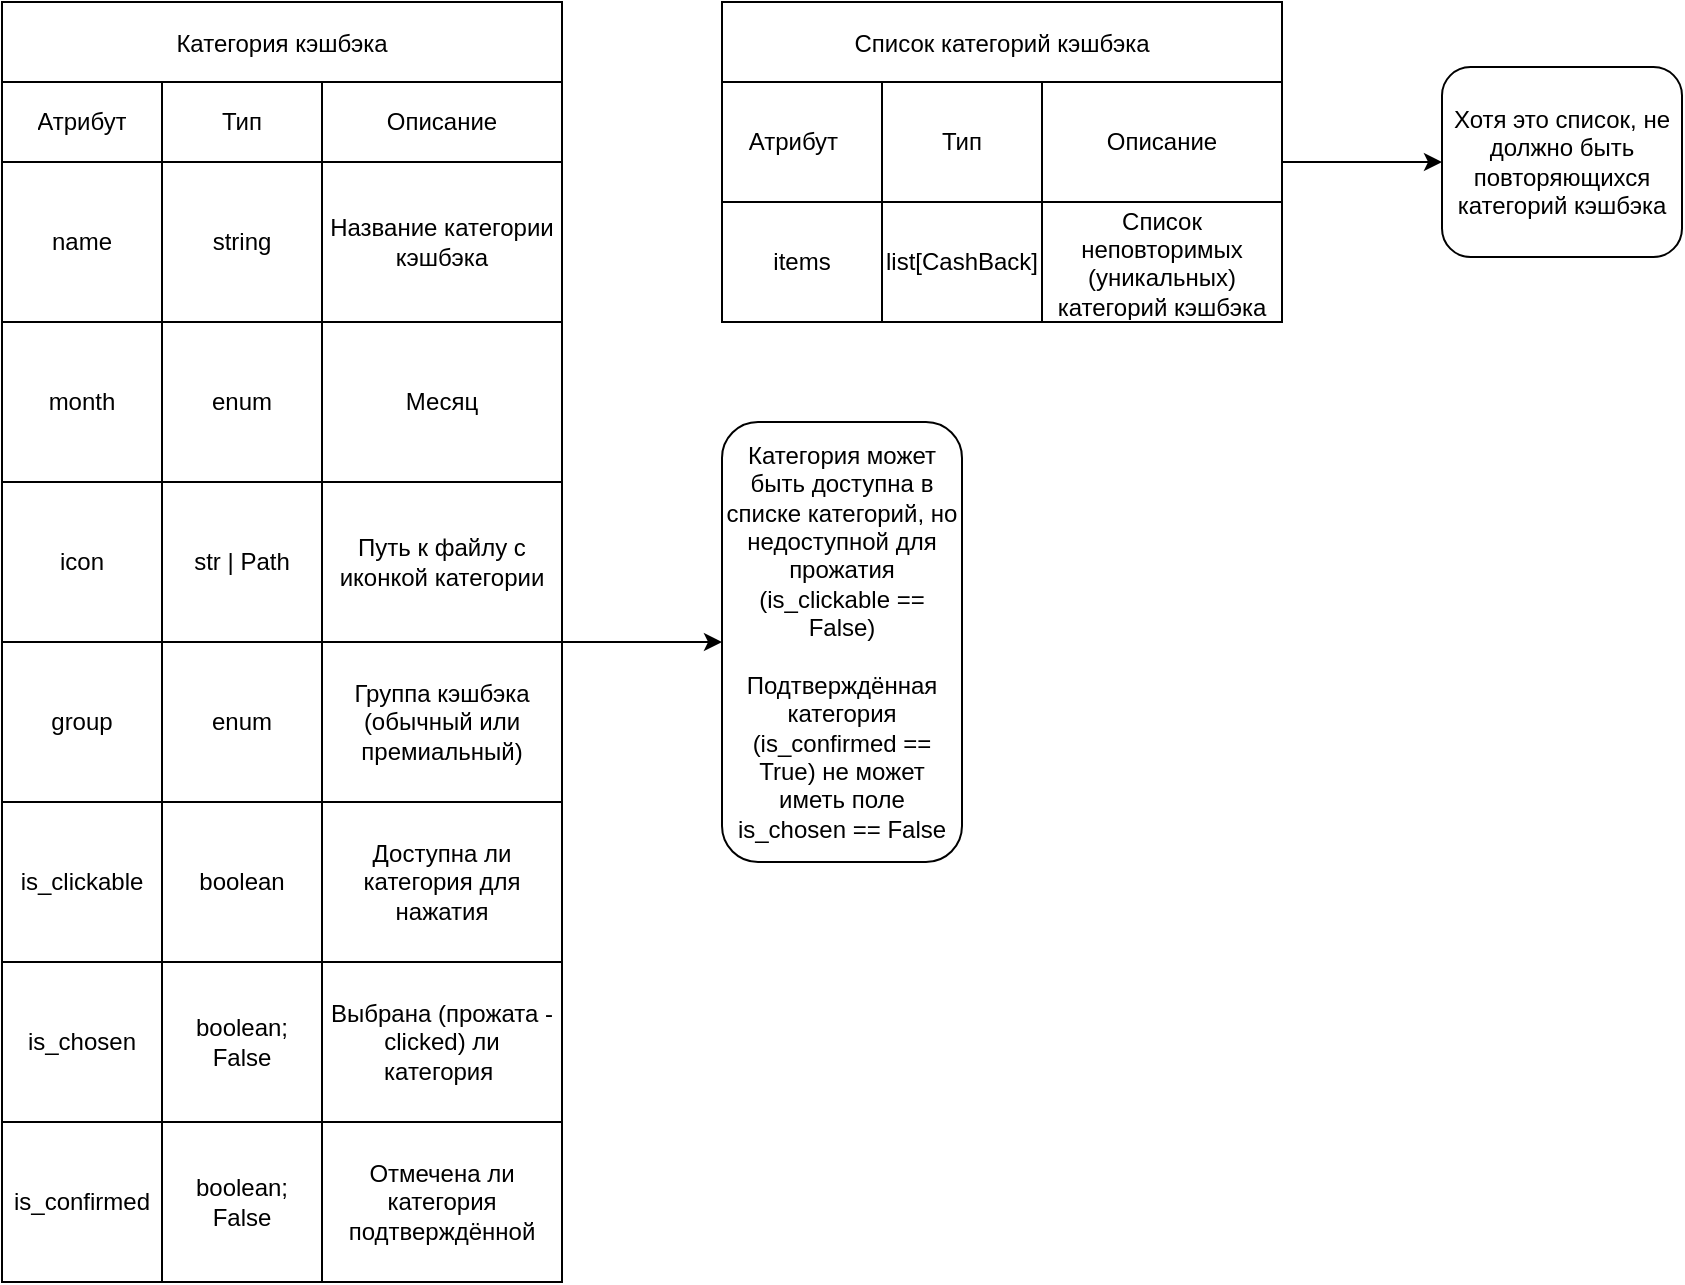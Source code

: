 <mxfile version="24.7.17">
  <diagram name="Page-1" id="cx02CMatr94ILN04bPKe">
    <mxGraphModel dx="1368" dy="835" grid="1" gridSize="10" guides="1" tooltips="1" connect="1" arrows="1" fold="1" page="1" pageScale="1" pageWidth="1100" pageHeight="850" math="0" shadow="0">
      <root>
        <mxCell id="0" />
        <mxCell id="1" parent="0" />
        <mxCell id="ibllBAHYzR9Kgjg2L-2O-74" value="" style="edgeStyle=orthogonalEdgeStyle;rounded=0;orthogonalLoop=1;jettySize=auto;html=1;" edge="1" parent="1" source="ibllBAHYzR9Kgjg2L-2O-44" target="ibllBAHYzR9Kgjg2L-2O-73">
          <mxGeometry relative="1" as="geometry" />
        </mxCell>
        <mxCell id="ibllBAHYzR9Kgjg2L-2O-44" value="Категория кэшбэка" style="shape=table;startSize=40;container=1;collapsible=0;childLayout=tableLayout;" vertex="1" parent="1">
          <mxGeometry x="40" y="40" width="280" height="640" as="geometry" />
        </mxCell>
        <mxCell id="ibllBAHYzR9Kgjg2L-2O-45" value="" style="shape=tableRow;horizontal=0;startSize=0;swimlaneHead=0;swimlaneBody=0;strokeColor=inherit;top=0;left=0;bottom=0;right=0;collapsible=0;dropTarget=0;fillColor=none;points=[[0,0.5],[1,0.5]];portConstraint=eastwest;" vertex="1" parent="ibllBAHYzR9Kgjg2L-2O-44">
          <mxGeometry y="40" width="280" height="40" as="geometry" />
        </mxCell>
        <mxCell id="ibllBAHYzR9Kgjg2L-2O-46" value="Атрибут" style="shape=partialRectangle;html=1;whiteSpace=wrap;connectable=0;strokeColor=inherit;overflow=hidden;fillColor=none;top=0;left=0;bottom=0;right=0;pointerEvents=1;" vertex="1" parent="ibllBAHYzR9Kgjg2L-2O-45">
          <mxGeometry width="80" height="40" as="geometry">
            <mxRectangle width="80" height="40" as="alternateBounds" />
          </mxGeometry>
        </mxCell>
        <mxCell id="ibllBAHYzR9Kgjg2L-2O-47" value="Тип" style="shape=partialRectangle;html=1;whiteSpace=wrap;connectable=0;strokeColor=inherit;overflow=hidden;fillColor=none;top=0;left=0;bottom=0;right=0;pointerEvents=1;" vertex="1" parent="ibllBAHYzR9Kgjg2L-2O-45">
          <mxGeometry x="80" width="80" height="40" as="geometry">
            <mxRectangle width="80" height="40" as="alternateBounds" />
          </mxGeometry>
        </mxCell>
        <mxCell id="ibllBAHYzR9Kgjg2L-2O-48" value="Описание" style="shape=partialRectangle;html=1;whiteSpace=wrap;connectable=0;strokeColor=inherit;overflow=hidden;fillColor=none;top=0;left=0;bottom=0;right=0;pointerEvents=1;" vertex="1" parent="ibllBAHYzR9Kgjg2L-2O-45">
          <mxGeometry x="160" width="120" height="40" as="geometry">
            <mxRectangle width="120" height="40" as="alternateBounds" />
          </mxGeometry>
        </mxCell>
        <mxCell id="ibllBAHYzR9Kgjg2L-2O-50" value="" style="shape=tableRow;horizontal=0;startSize=0;swimlaneHead=0;swimlaneBody=0;strokeColor=inherit;top=0;left=0;bottom=0;right=0;collapsible=0;dropTarget=0;fillColor=none;points=[[0,0.5],[1,0.5]];portConstraint=eastwest;" vertex="1" parent="ibllBAHYzR9Kgjg2L-2O-44">
          <mxGeometry y="80" width="280" height="80" as="geometry" />
        </mxCell>
        <mxCell id="ibllBAHYzR9Kgjg2L-2O-51" value="name" style="shape=partialRectangle;html=1;whiteSpace=wrap;connectable=0;strokeColor=inherit;overflow=hidden;fillColor=none;top=0;left=0;bottom=0;right=0;pointerEvents=1;" vertex="1" parent="ibllBAHYzR9Kgjg2L-2O-50">
          <mxGeometry width="80" height="80" as="geometry">
            <mxRectangle width="80" height="80" as="alternateBounds" />
          </mxGeometry>
        </mxCell>
        <mxCell id="ibllBAHYzR9Kgjg2L-2O-52" value="string" style="shape=partialRectangle;html=1;whiteSpace=wrap;connectable=0;strokeColor=inherit;overflow=hidden;fillColor=none;top=0;left=0;bottom=0;right=0;pointerEvents=1;" vertex="1" parent="ibllBAHYzR9Kgjg2L-2O-50">
          <mxGeometry x="80" width="80" height="80" as="geometry">
            <mxRectangle width="80" height="80" as="alternateBounds" />
          </mxGeometry>
        </mxCell>
        <mxCell id="ibllBAHYzR9Kgjg2L-2O-53" value="Название категории кэшбэка" style="shape=partialRectangle;html=1;whiteSpace=wrap;connectable=0;strokeColor=inherit;overflow=hidden;fillColor=none;top=0;left=0;bottom=0;right=0;pointerEvents=1;" vertex="1" parent="ibllBAHYzR9Kgjg2L-2O-50">
          <mxGeometry x="160" width="120" height="80" as="geometry">
            <mxRectangle width="120" height="80" as="alternateBounds" />
          </mxGeometry>
        </mxCell>
        <mxCell id="ibllBAHYzR9Kgjg2L-2O-91" style="shape=tableRow;horizontal=0;startSize=0;swimlaneHead=0;swimlaneBody=0;strokeColor=inherit;top=0;left=0;bottom=0;right=0;collapsible=0;dropTarget=0;fillColor=none;points=[[0,0.5],[1,0.5]];portConstraint=eastwest;" vertex="1" parent="ibllBAHYzR9Kgjg2L-2O-44">
          <mxGeometry y="160" width="280" height="80" as="geometry" />
        </mxCell>
        <mxCell id="ibllBAHYzR9Kgjg2L-2O-92" value="month" style="shape=partialRectangle;html=1;whiteSpace=wrap;connectable=0;strokeColor=inherit;overflow=hidden;fillColor=none;top=0;left=0;bottom=0;right=0;pointerEvents=1;" vertex="1" parent="ibllBAHYzR9Kgjg2L-2O-91">
          <mxGeometry width="80" height="80" as="geometry">
            <mxRectangle width="80" height="80" as="alternateBounds" />
          </mxGeometry>
        </mxCell>
        <mxCell id="ibllBAHYzR9Kgjg2L-2O-93" value="enum" style="shape=partialRectangle;html=1;whiteSpace=wrap;connectable=0;strokeColor=inherit;overflow=hidden;fillColor=none;top=0;left=0;bottom=0;right=0;pointerEvents=1;" vertex="1" parent="ibllBAHYzR9Kgjg2L-2O-91">
          <mxGeometry x="80" width="80" height="80" as="geometry">
            <mxRectangle width="80" height="80" as="alternateBounds" />
          </mxGeometry>
        </mxCell>
        <mxCell id="ibllBAHYzR9Kgjg2L-2O-94" value="Месяц" style="shape=partialRectangle;html=1;whiteSpace=wrap;connectable=0;strokeColor=inherit;overflow=hidden;fillColor=none;top=0;left=0;bottom=0;right=0;pointerEvents=1;" vertex="1" parent="ibllBAHYzR9Kgjg2L-2O-91">
          <mxGeometry x="160" width="120" height="80" as="geometry">
            <mxRectangle width="120" height="80" as="alternateBounds" />
          </mxGeometry>
        </mxCell>
        <mxCell id="ibllBAHYzR9Kgjg2L-2O-55" value="" style="shape=tableRow;horizontal=0;startSize=0;swimlaneHead=0;swimlaneBody=0;strokeColor=inherit;top=0;left=0;bottom=0;right=0;collapsible=0;dropTarget=0;fillColor=none;points=[[0,0.5],[1,0.5]];portConstraint=eastwest;" vertex="1" parent="ibllBAHYzR9Kgjg2L-2O-44">
          <mxGeometry y="240" width="280" height="80" as="geometry" />
        </mxCell>
        <mxCell id="ibllBAHYzR9Kgjg2L-2O-56" value="icon" style="shape=partialRectangle;html=1;whiteSpace=wrap;connectable=0;strokeColor=inherit;overflow=hidden;fillColor=none;top=0;left=0;bottom=0;right=0;pointerEvents=1;" vertex="1" parent="ibllBAHYzR9Kgjg2L-2O-55">
          <mxGeometry width="80" height="80" as="geometry">
            <mxRectangle width="80" height="80" as="alternateBounds" />
          </mxGeometry>
        </mxCell>
        <mxCell id="ibllBAHYzR9Kgjg2L-2O-57" value="str | Path" style="shape=partialRectangle;html=1;whiteSpace=wrap;connectable=0;strokeColor=inherit;overflow=hidden;fillColor=none;top=0;left=0;bottom=0;right=0;pointerEvents=1;" vertex="1" parent="ibllBAHYzR9Kgjg2L-2O-55">
          <mxGeometry x="80" width="80" height="80" as="geometry">
            <mxRectangle width="80" height="80" as="alternateBounds" />
          </mxGeometry>
        </mxCell>
        <mxCell id="ibllBAHYzR9Kgjg2L-2O-58" value="Путь к файлу с иконкой категории" style="shape=partialRectangle;html=1;whiteSpace=wrap;connectable=0;strokeColor=inherit;overflow=hidden;fillColor=none;top=0;left=0;bottom=0;right=0;pointerEvents=1;" vertex="1" parent="ibllBAHYzR9Kgjg2L-2O-55">
          <mxGeometry x="160" width="120" height="80" as="geometry">
            <mxRectangle width="120" height="80" as="alternateBounds" />
          </mxGeometry>
        </mxCell>
        <mxCell id="ibllBAHYzR9Kgjg2L-2O-128" style="shape=tableRow;horizontal=0;startSize=0;swimlaneHead=0;swimlaneBody=0;strokeColor=inherit;top=0;left=0;bottom=0;right=0;collapsible=0;dropTarget=0;fillColor=none;points=[[0,0.5],[1,0.5]];portConstraint=eastwest;" vertex="1" parent="ibllBAHYzR9Kgjg2L-2O-44">
          <mxGeometry y="320" width="280" height="80" as="geometry" />
        </mxCell>
        <mxCell id="ibllBAHYzR9Kgjg2L-2O-129" value="group" style="shape=partialRectangle;html=1;whiteSpace=wrap;connectable=0;strokeColor=inherit;overflow=hidden;fillColor=none;top=0;left=0;bottom=0;right=0;pointerEvents=1;" vertex="1" parent="ibllBAHYzR9Kgjg2L-2O-128">
          <mxGeometry width="80" height="80" as="geometry">
            <mxRectangle width="80" height="80" as="alternateBounds" />
          </mxGeometry>
        </mxCell>
        <mxCell id="ibllBAHYzR9Kgjg2L-2O-130" value="enum" style="shape=partialRectangle;html=1;whiteSpace=wrap;connectable=0;strokeColor=inherit;overflow=hidden;fillColor=none;top=0;left=0;bottom=0;right=0;pointerEvents=1;" vertex="1" parent="ibllBAHYzR9Kgjg2L-2O-128">
          <mxGeometry x="80" width="80" height="80" as="geometry">
            <mxRectangle width="80" height="80" as="alternateBounds" />
          </mxGeometry>
        </mxCell>
        <mxCell id="ibllBAHYzR9Kgjg2L-2O-131" value="Группа кэшбэка (обычный или премиальный)" style="shape=partialRectangle;html=1;whiteSpace=wrap;connectable=0;strokeColor=inherit;overflow=hidden;fillColor=none;top=0;left=0;bottom=0;right=0;pointerEvents=1;" vertex="1" parent="ibllBAHYzR9Kgjg2L-2O-128">
          <mxGeometry x="160" width="120" height="80" as="geometry">
            <mxRectangle width="120" height="80" as="alternateBounds" />
          </mxGeometry>
        </mxCell>
        <mxCell id="ibllBAHYzR9Kgjg2L-2O-60" value="" style="shape=tableRow;horizontal=0;startSize=0;swimlaneHead=0;swimlaneBody=0;strokeColor=inherit;top=0;left=0;bottom=0;right=0;collapsible=0;dropTarget=0;fillColor=none;points=[[0,0.5],[1,0.5]];portConstraint=eastwest;" vertex="1" parent="ibllBAHYzR9Kgjg2L-2O-44">
          <mxGeometry y="400" width="280" height="80" as="geometry" />
        </mxCell>
        <mxCell id="ibllBAHYzR9Kgjg2L-2O-61" value="is_clickable" style="shape=partialRectangle;html=1;whiteSpace=wrap;connectable=0;strokeColor=inherit;overflow=hidden;fillColor=none;top=0;left=0;bottom=0;right=0;pointerEvents=1;" vertex="1" parent="ibllBAHYzR9Kgjg2L-2O-60">
          <mxGeometry width="80" height="80" as="geometry">
            <mxRectangle width="80" height="80" as="alternateBounds" />
          </mxGeometry>
        </mxCell>
        <mxCell id="ibllBAHYzR9Kgjg2L-2O-62" value="boolean" style="shape=partialRectangle;html=1;whiteSpace=wrap;connectable=0;strokeColor=inherit;overflow=hidden;fillColor=none;top=0;left=0;bottom=0;right=0;pointerEvents=1;" vertex="1" parent="ibllBAHYzR9Kgjg2L-2O-60">
          <mxGeometry x="80" width="80" height="80" as="geometry">
            <mxRectangle width="80" height="80" as="alternateBounds" />
          </mxGeometry>
        </mxCell>
        <mxCell id="ibllBAHYzR9Kgjg2L-2O-63" value="Доступна ли категория для нажатия" style="shape=partialRectangle;html=1;whiteSpace=wrap;connectable=0;strokeColor=inherit;overflow=hidden;fillColor=none;top=0;left=0;bottom=0;right=0;pointerEvents=1;" vertex="1" parent="ibllBAHYzR9Kgjg2L-2O-60">
          <mxGeometry x="160" width="120" height="80" as="geometry">
            <mxRectangle width="120" height="80" as="alternateBounds" />
          </mxGeometry>
        </mxCell>
        <mxCell id="ibllBAHYzR9Kgjg2L-2O-65" style="shape=tableRow;horizontal=0;startSize=0;swimlaneHead=0;swimlaneBody=0;strokeColor=inherit;top=0;left=0;bottom=0;right=0;collapsible=0;dropTarget=0;fillColor=none;points=[[0,0.5],[1,0.5]];portConstraint=eastwest;" vertex="1" parent="ibllBAHYzR9Kgjg2L-2O-44">
          <mxGeometry y="480" width="280" height="80" as="geometry" />
        </mxCell>
        <mxCell id="ibllBAHYzR9Kgjg2L-2O-66" value="is_chosen" style="shape=partialRectangle;html=1;whiteSpace=wrap;connectable=0;strokeColor=inherit;overflow=hidden;fillColor=none;top=0;left=0;bottom=0;right=0;pointerEvents=1;" vertex="1" parent="ibllBAHYzR9Kgjg2L-2O-65">
          <mxGeometry width="80" height="80" as="geometry">
            <mxRectangle width="80" height="80" as="alternateBounds" />
          </mxGeometry>
        </mxCell>
        <mxCell id="ibllBAHYzR9Kgjg2L-2O-67" value="boolean;&lt;div&gt;False&lt;/div&gt;" style="shape=partialRectangle;html=1;whiteSpace=wrap;connectable=0;strokeColor=inherit;overflow=hidden;fillColor=none;top=0;left=0;bottom=0;right=0;pointerEvents=1;" vertex="1" parent="ibllBAHYzR9Kgjg2L-2O-65">
          <mxGeometry x="80" width="80" height="80" as="geometry">
            <mxRectangle width="80" height="80" as="alternateBounds" />
          </mxGeometry>
        </mxCell>
        <mxCell id="ibllBAHYzR9Kgjg2L-2O-68" value="Выбрана (прожата - clicked) ли категория&amp;nbsp;" style="shape=partialRectangle;html=1;whiteSpace=wrap;connectable=0;strokeColor=inherit;overflow=hidden;fillColor=none;top=0;left=0;bottom=0;right=0;pointerEvents=1;" vertex="1" parent="ibllBAHYzR9Kgjg2L-2O-65">
          <mxGeometry x="160" width="120" height="80" as="geometry">
            <mxRectangle width="120" height="80" as="alternateBounds" />
          </mxGeometry>
        </mxCell>
        <mxCell id="ibllBAHYzR9Kgjg2L-2O-87" style="shape=tableRow;horizontal=0;startSize=0;swimlaneHead=0;swimlaneBody=0;strokeColor=inherit;top=0;left=0;bottom=0;right=0;collapsible=0;dropTarget=0;fillColor=none;points=[[0,0.5],[1,0.5]];portConstraint=eastwest;" vertex="1" parent="ibllBAHYzR9Kgjg2L-2O-44">
          <mxGeometry y="560" width="280" height="80" as="geometry" />
        </mxCell>
        <mxCell id="ibllBAHYzR9Kgjg2L-2O-88" value="is_confirmed" style="shape=partialRectangle;html=1;whiteSpace=wrap;connectable=0;strokeColor=inherit;overflow=hidden;fillColor=none;top=0;left=0;bottom=0;right=0;pointerEvents=1;" vertex="1" parent="ibllBAHYzR9Kgjg2L-2O-87">
          <mxGeometry width="80" height="80" as="geometry">
            <mxRectangle width="80" height="80" as="alternateBounds" />
          </mxGeometry>
        </mxCell>
        <mxCell id="ibllBAHYzR9Kgjg2L-2O-89" value="boolean;&lt;div&gt;False&lt;/div&gt;" style="shape=partialRectangle;html=1;whiteSpace=wrap;connectable=0;strokeColor=inherit;overflow=hidden;fillColor=none;top=0;left=0;bottom=0;right=0;pointerEvents=1;" vertex="1" parent="ibllBAHYzR9Kgjg2L-2O-87">
          <mxGeometry x="80" width="80" height="80" as="geometry">
            <mxRectangle width="80" height="80" as="alternateBounds" />
          </mxGeometry>
        </mxCell>
        <mxCell id="ibllBAHYzR9Kgjg2L-2O-90" value="Отмечена ли категория подтверждённой" style="shape=partialRectangle;html=1;whiteSpace=wrap;connectable=0;strokeColor=inherit;overflow=hidden;fillColor=none;top=0;left=0;bottom=0;right=0;pointerEvents=1;" vertex="1" parent="ibllBAHYzR9Kgjg2L-2O-87">
          <mxGeometry x="160" width="120" height="80" as="geometry">
            <mxRectangle width="120" height="80" as="alternateBounds" />
          </mxGeometry>
        </mxCell>
        <mxCell id="ibllBAHYzR9Kgjg2L-2O-73" value="Категория может быть доступна в списке категорий, но недоступной для прожатия (is_clickable == False)&lt;div&gt;&lt;br&gt;&lt;/div&gt;&lt;div&gt;Подтверждённая категория (is_confirmed == True) не может иметь поле is_chosen == False&lt;/div&gt;" style="rounded=1;whiteSpace=wrap;html=1;startSize=40;" vertex="1" parent="1">
          <mxGeometry x="400" y="250" width="120" height="220" as="geometry" />
        </mxCell>
        <mxCell id="ibllBAHYzR9Kgjg2L-2O-158" value="" style="edgeStyle=orthogonalEdgeStyle;rounded=0;orthogonalLoop=1;jettySize=auto;html=1;" edge="1" parent="1" source="ibllBAHYzR9Kgjg2L-2O-148" target="ibllBAHYzR9Kgjg2L-2O-157">
          <mxGeometry relative="1" as="geometry" />
        </mxCell>
        <mxCell id="ibllBAHYzR9Kgjg2L-2O-148" value="Список категорий кэшбэка" style="shape=table;startSize=40;container=1;collapsible=0;childLayout=tableLayout;" vertex="1" parent="1">
          <mxGeometry x="400" y="40" width="280" height="160" as="geometry" />
        </mxCell>
        <mxCell id="ibllBAHYzR9Kgjg2L-2O-149" value="" style="shape=tableRow;horizontal=0;startSize=0;swimlaneHead=0;swimlaneBody=0;strokeColor=inherit;top=0;left=0;bottom=0;right=0;collapsible=0;dropTarget=0;fillColor=none;points=[[0,0.5],[1,0.5]];portConstraint=eastwest;" vertex="1" parent="ibllBAHYzR9Kgjg2L-2O-148">
          <mxGeometry y="40" width="280" height="60" as="geometry" />
        </mxCell>
        <mxCell id="ibllBAHYzR9Kgjg2L-2O-150" value="Атрибут&lt;span style=&quot;white-space: pre;&quot;&gt;&#x9;&lt;/span&gt;" style="shape=partialRectangle;html=1;whiteSpace=wrap;connectable=0;strokeColor=inherit;overflow=hidden;fillColor=none;top=0;left=0;bottom=0;right=0;pointerEvents=1;" vertex="1" parent="ibllBAHYzR9Kgjg2L-2O-149">
          <mxGeometry width="80" height="60" as="geometry">
            <mxRectangle width="80" height="60" as="alternateBounds" />
          </mxGeometry>
        </mxCell>
        <mxCell id="ibllBAHYzR9Kgjg2L-2O-151" value="Тип" style="shape=partialRectangle;html=1;whiteSpace=wrap;connectable=0;strokeColor=inherit;overflow=hidden;fillColor=none;top=0;left=0;bottom=0;right=0;pointerEvents=1;" vertex="1" parent="ibllBAHYzR9Kgjg2L-2O-149">
          <mxGeometry x="80" width="80" height="60" as="geometry">
            <mxRectangle width="80" height="60" as="alternateBounds" />
          </mxGeometry>
        </mxCell>
        <mxCell id="ibllBAHYzR9Kgjg2L-2O-152" value="Описание" style="shape=partialRectangle;html=1;whiteSpace=wrap;connectable=0;strokeColor=inherit;overflow=hidden;fillColor=none;top=0;left=0;bottom=0;right=0;pointerEvents=1;" vertex="1" parent="ibllBAHYzR9Kgjg2L-2O-149">
          <mxGeometry x="160" width="120" height="60" as="geometry">
            <mxRectangle width="120" height="60" as="alternateBounds" />
          </mxGeometry>
        </mxCell>
        <mxCell id="ibllBAHYzR9Kgjg2L-2O-153" value="" style="shape=tableRow;horizontal=0;startSize=0;swimlaneHead=0;swimlaneBody=0;strokeColor=inherit;top=0;left=0;bottom=0;right=0;collapsible=0;dropTarget=0;fillColor=none;points=[[0,0.5],[1,0.5]];portConstraint=eastwest;" vertex="1" parent="ibllBAHYzR9Kgjg2L-2O-148">
          <mxGeometry y="100" width="280" height="60" as="geometry" />
        </mxCell>
        <mxCell id="ibllBAHYzR9Kgjg2L-2O-154" value="items" style="shape=partialRectangle;html=1;whiteSpace=wrap;connectable=0;strokeColor=inherit;overflow=hidden;fillColor=none;top=0;left=0;bottom=0;right=0;pointerEvents=1;" vertex="1" parent="ibllBAHYzR9Kgjg2L-2O-153">
          <mxGeometry width="80" height="60" as="geometry">
            <mxRectangle width="80" height="60" as="alternateBounds" />
          </mxGeometry>
        </mxCell>
        <mxCell id="ibllBAHYzR9Kgjg2L-2O-155" value="list[CashBack]" style="shape=partialRectangle;html=1;whiteSpace=wrap;connectable=0;strokeColor=inherit;overflow=hidden;fillColor=none;top=0;left=0;bottom=0;right=0;pointerEvents=1;" vertex="1" parent="ibllBAHYzR9Kgjg2L-2O-153">
          <mxGeometry x="80" width="80" height="60" as="geometry">
            <mxRectangle width="80" height="60" as="alternateBounds" />
          </mxGeometry>
        </mxCell>
        <mxCell id="ibllBAHYzR9Kgjg2L-2O-156" value="Список неповторимых (уникальных) категорий кэшбэка" style="shape=partialRectangle;html=1;whiteSpace=wrap;connectable=0;strokeColor=inherit;overflow=hidden;fillColor=none;top=0;left=0;bottom=0;right=0;pointerEvents=1;" vertex="1" parent="ibllBAHYzR9Kgjg2L-2O-153">
          <mxGeometry x="160" width="120" height="60" as="geometry">
            <mxRectangle width="120" height="60" as="alternateBounds" />
          </mxGeometry>
        </mxCell>
        <mxCell id="ibllBAHYzR9Kgjg2L-2O-157" value="Хотя это список, не должно быть повторяющихся категорий кэшбэка" style="rounded=1;whiteSpace=wrap;html=1;startSize=40;" vertex="1" parent="1">
          <mxGeometry x="760" y="72.5" width="120" height="95" as="geometry" />
        </mxCell>
      </root>
    </mxGraphModel>
  </diagram>
</mxfile>
